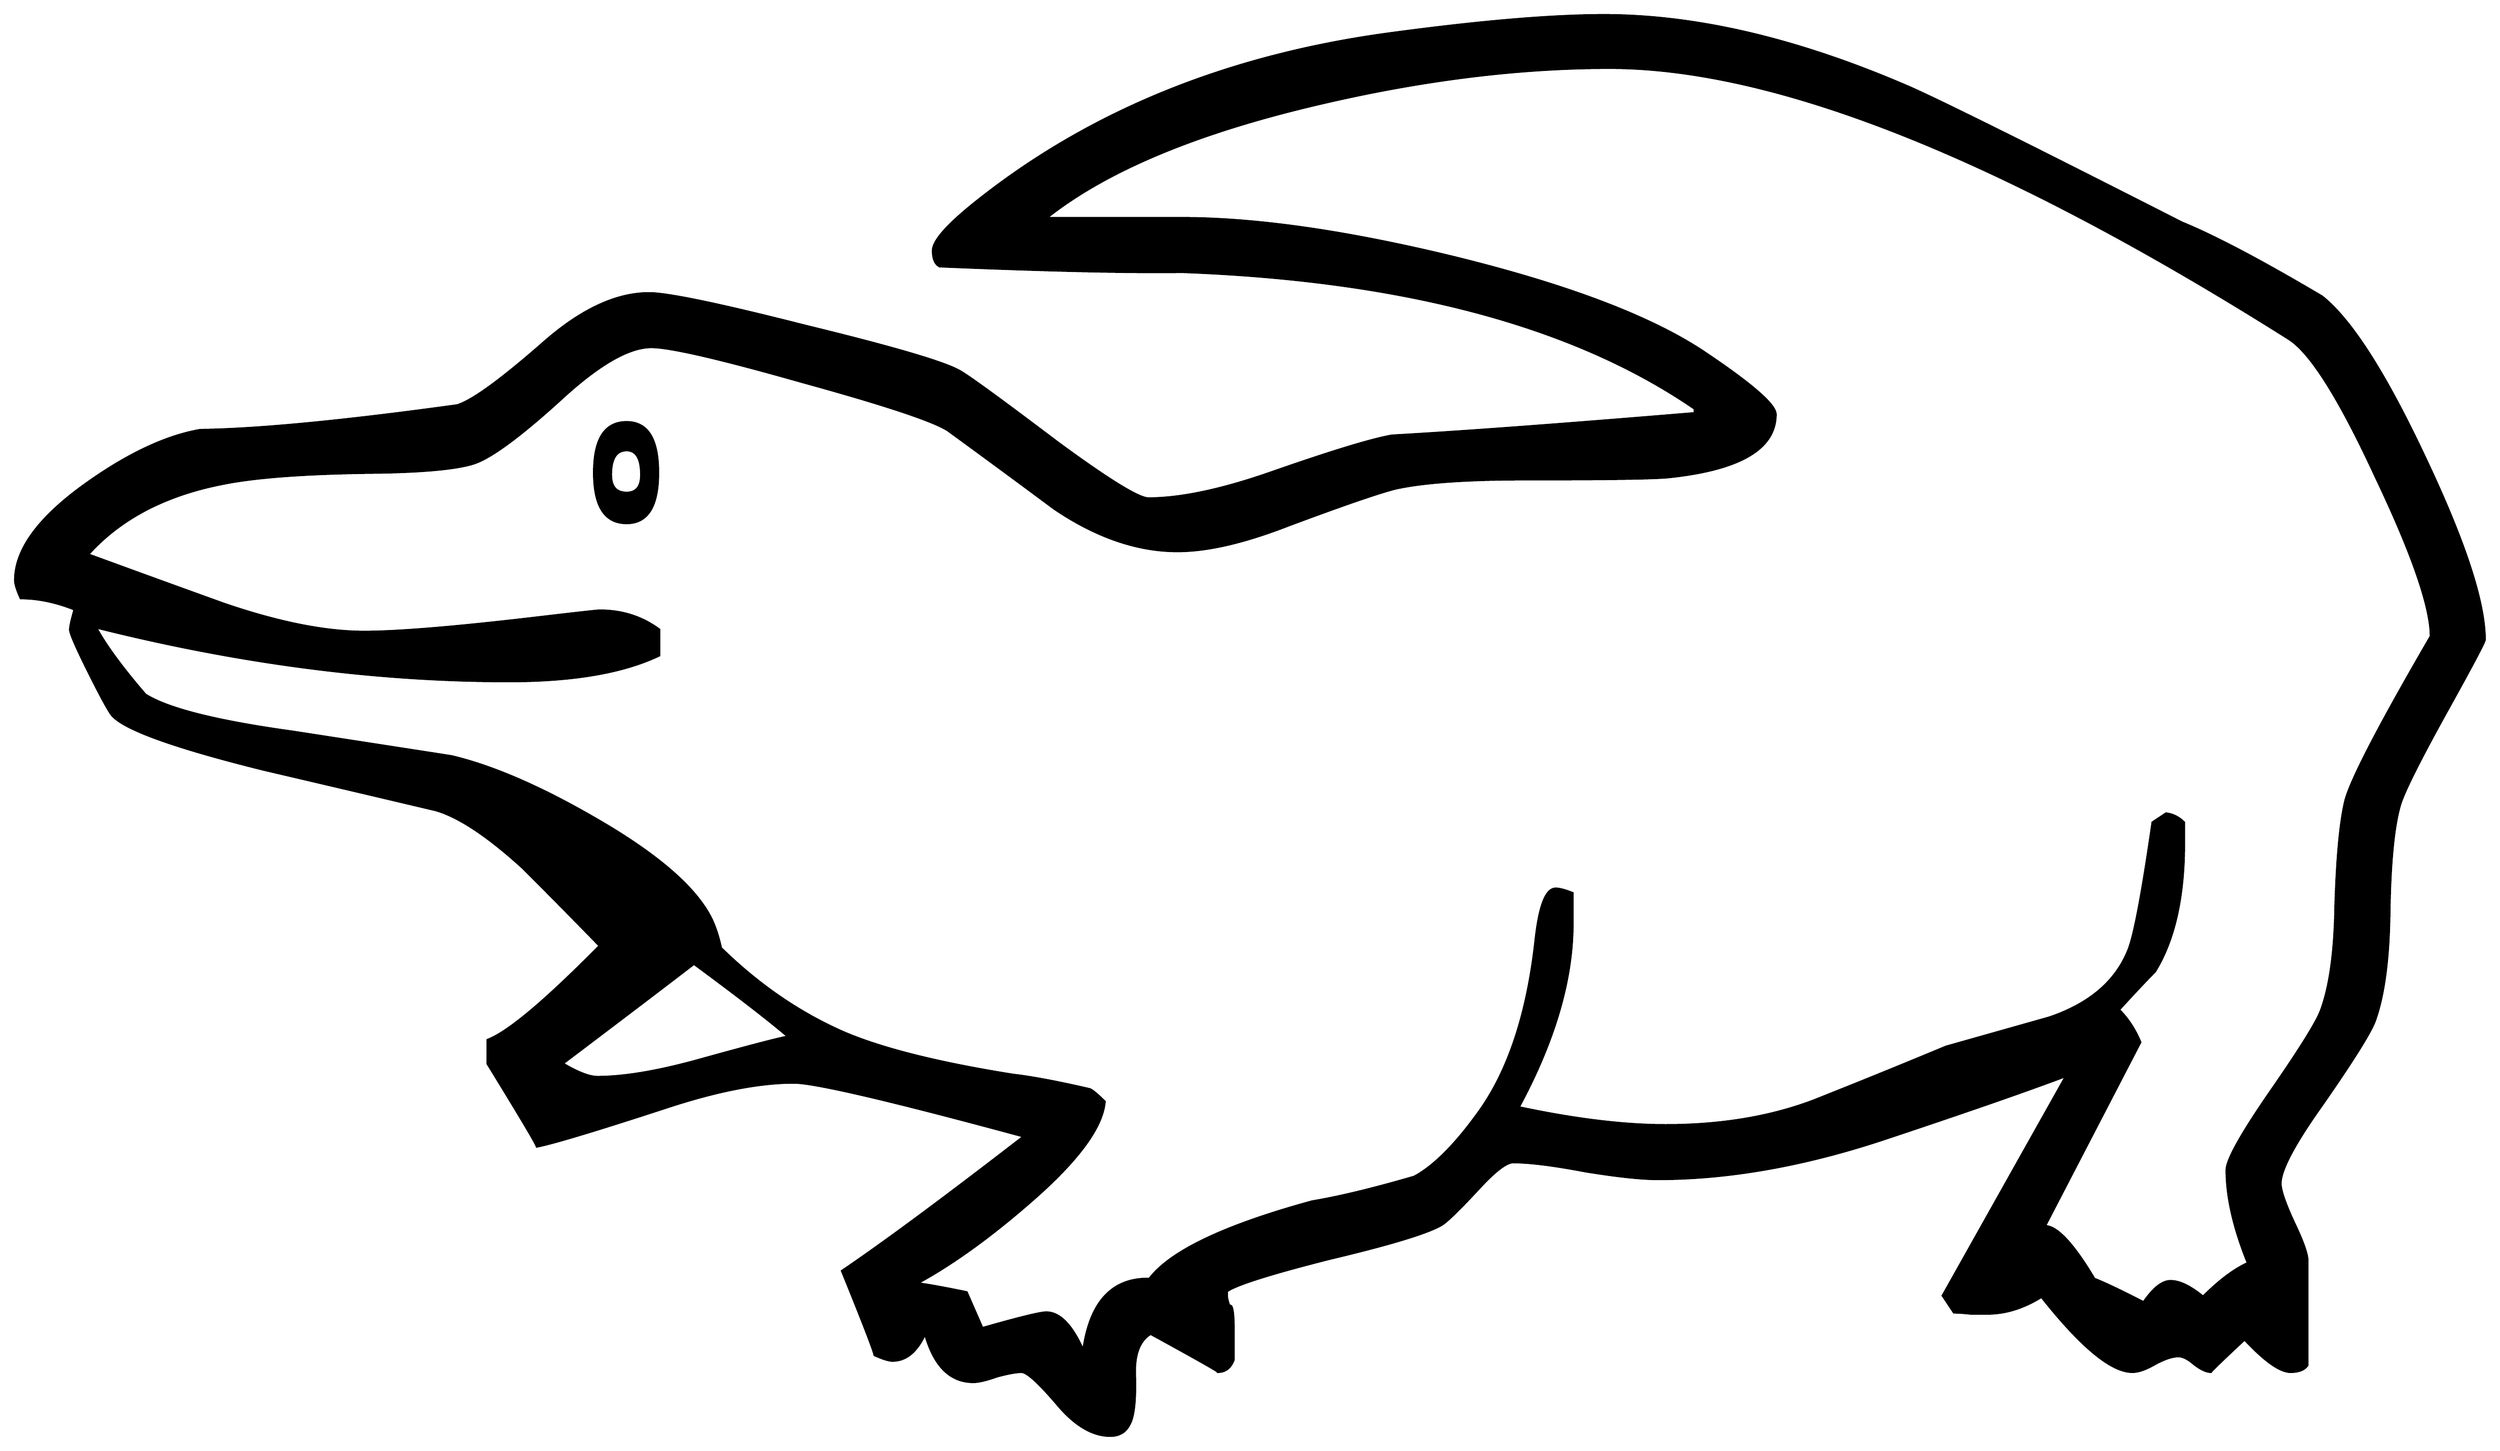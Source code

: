 


\begin{tikzpicture}[y=0.80pt, x=0.80pt, yscale=-1.0, xscale=1.0, inner sep=0pt, outer sep=0pt]
\begin{scope}[shift={(100.0,1588.0)},nonzero rule]
  \path[draw=.,fill=.,line width=1.600pt] (2283.0,-541.0) ..
    controls (2283.0,-539.0) and (2271.333,-517.0) ..
    (2248.0,-475.0) .. controls (2223.333,-430.333) and
    (2209.667,-402.667) .. (2207.0,-392.0) .. controls
    (2201.667,-372.667) and (2198.667,-340.667) .. (2198.0,-296.0) ..
    controls (2197.333,-254.667) and (2193.0,-223.0) ..
    (2185.0,-201.0) .. controls (2181.0,-190.333) and
    (2165.333,-165.333) .. (2138.0,-126.0) .. controls
    (2113.333,-91.333) and (2101.0,-68.0) .. (2101.0,-56.0) ..
    controls (2101.0,-50.0) and (2105.0,-38.333) .. (2113.0,-21.0)
    .. controls (2121.0,-4.333) and (2125.0,7.0) .. (2125.0,13.0)
    -- (2125.0,106.0) .. controls (2122.333,110.0) and
    (2117.333,112.0) .. (2110.0,112.0) .. controls (2100.667,112.0)
    and (2087.0,102.333) .. (2069.0,83.0) .. controls
    (2048.333,102.333) and (2038.333,112.0) .. (2039.0,112.0) ..
    controls (2035.0,112.0) and (2030.0,109.667) .. (2024.0,105.0)
    .. controls (2018.667,100.333) and (2014.0,98.0) ..
    (2010.0,98.0) .. controls (2004.667,98.0) and (1997.667,100.333)
    .. (1989.0,105.0) .. controls (1981.0,109.667) and
    (1974.333,112.0) .. (1969.0,112.0) .. controls (1950.333,112.0)
    and (1923.333,89.667) .. (1888.0,45.0) .. controls (1872.0,55.0)
    and (1856.0,60.0) .. (1840.0,60.0) .. controls (1836.667,60.0)
    and (1831.667,60.0) .. (1825.0,60.0) .. controls (1818.333,59.333)
    and (1813.333,59.0) .. (1810.0,59.0) -- (1800.0,44.0) --
    (1910.0,-152.0) .. controls (1874.667,-138.667) and
    (1821.0,-120.0) .. (1749.0,-96.0) .. controls (1677.0,-72.0)
    and (1609.333,-60.0) .. (1546.0,-60.0) .. controls
    (1531.333,-60.0) and (1509.667,-62.333) .. (1481.0,-67.0) ..
    controls (1453.0,-72.333) and (1431.667,-75.0) .. (1417.0,-75.0)
    .. controls (1411.0,-75.0) and (1400.667,-67.0) ..
    (1386.0,-51.0) .. controls (1368.667,-32.333) and (1357.667,-21.667)
    .. (1353.0,-19.0) .. controls (1340.333,-11.667) and
    (1307.333,-1.667) .. (1254.0,11.0) .. controls (1201.333,24.333) and
    (1170.667,34.0) .. (1162.0,40.0) -- (1162.0,45.0) .. controls
    (1162.0,46.333) and (1162.667,49.0) .. (1164.0,53.0) --
    (1165.0,53.0) .. controls (1167.0,53.0) and (1168.0,61.0) ..
    (1168.0,77.0) -- (1168.0,101.0) .. controls (1165.333,108.333)
    and (1160.667,112.0) .. (1154.0,112.0) .. controls
    (1155.333,112.0) and (1135.333,100.667) .. (1094.0,78.0) ..
    controls (1084.0,84.0) and (1079.333,96.333) .. (1080.0,115.0)
    .. controls (1080.667,137.667) and (1079.0,152.333) ..
    (1075.0,159.0) .. controls (1071.667,165.667) and (1066.0,169.0)
    .. (1058.0,169.0) .. controls (1042.0,169.0) and
    (1026.0,159.333) .. (1010.0,140.0) .. controls (994.0,121.333)
    and (983.667,112.0) .. (979.0,112.0) .. controls (974.333,112.0)
    and (967.0,113.333) .. (957.0,116.0) .. controls (947.667,119.333)
    and (940.667,121.0) .. (936.0,121.0) .. controls (915.333,121.0)
    and (901.0,106.667) .. (893.0,78.0) .. controls (885.667,94.0)
    and (876.0,102.0) .. (864.0,102.0) .. controls (860.667,102.0)
    and (855.333,100.333) .. (848.0,97.0) .. controls (847.333,93.0)
    and (837.667,68.0) .. (819.0,22.0) .. controls (856.333,-3.333)
    and (910.333,-43.333) .. (981.0,-98.0) .. controls
    (863.0,-130.0) and (794.667,-146.0) .. (776.0,-146.0) ..
    controls (744.667,-146.0) and (706.0,-138.333) .. (660.0,-123.0)
    .. controls (598.667,-103.0) and (561.0,-91.667) ..
    (547.0,-89.0) .. controls (546.333,-91.667) and (531.667,-116.333)
    .. (503.0,-163.0) -- (503.0,-184.0) .. controls
    (521.0,-190.667) and (554.333,-218.667) .. (603.0,-268.0) ..
    controls (580.333,-291.333) and (557.667,-314.333) .. (535.0,-337.0)
    .. controls (503.667,-365.667) and (477.667,-383.0) ..
    (457.0,-389.0) .. controls (406.333,-401.0) and (355.333,-413.0)
    .. (304.0,-425.0) .. controls (226.0,-444.333) and
    (181.0,-460.333) .. (169.0,-473.0) .. controls (166.333,-475.667)
    and (159.333,-488.333) .. (148.0,-511.0) .. controls
    (136.667,-533.667) and (131.0,-546.667) .. (131.0,-550.0) ..
    controls (131.0,-552.667) and (132.333,-558.667) .. (135.0,-568.0)
    .. controls (118.333,-574.667) and (102.333,-578.0) ..
    (87.0,-578.0) .. controls (83.667,-585.333) and (82.0,-590.667) ..
    (82.0,-594.0) .. controls (82.0,-621.333) and (103.0,-650.0)
    .. (145.0,-680.0) .. controls (182.333,-706.667) and
    (216.333,-722.667) .. (247.0,-728.0) .. controls (298.333,-728.667)
    and (374.667,-736.0) .. (476.0,-750.0) .. controls
    (489.333,-754.0) and (515.0,-772.667) .. (553.0,-806.0) ..
    controls (586.333,-835.333) and (617.667,-850.0) .. (647.0,-850.0)
    .. controls (663.667,-850.0) and (710.0,-840.333) ..
    (786.0,-821.0) .. controls (862.667,-802.333) and (908.333,-789.0)
    .. (923.0,-781.0) .. controls (929.667,-777.667) and
    (959.0,-756.333) .. (1011.0,-717.0) .. controls
    (1056.333,-683.667) and (1083.333,-667.0) .. (1092.0,-667.0) ..
    controls (1120.667,-667.0) and (1157.0,-674.667) ..
    (1201.0,-690.0) .. controls (1254.333,-708.667) and
    (1290.333,-719.667) .. (1309.0,-723.0) .. controls
    (1369.0,-726.333) and (1459.0,-733.0) .. (1579.0,-743.0) --
    (1579.0,-747.0) .. controls (1471.667,-821.0) and
    (1319.333,-861.667) .. (1122.0,-869.0) .. controls
    (1074.0,-868.333) and (1002.0,-870.0) .. (906.0,-874.0) ..
    controls (902.0,-876.0) and (900.0,-880.667) .. (900.0,-888.0)
    .. controls (900.0,-896.667) and (913.0,-911.333) ..
    (939.0,-932.0) .. controls (1040.333,-1012.667) and
    (1163.667,-1062.667) .. (1309.0,-1082.0) .. controls
    (1388.333,-1092.667) and (1451.333,-1098.0) .. (1498.0,-1098.0) ..
    controls (1579.333,-1098.0) and (1668.333,-1077.333) ..
    (1765.0,-1036.0) .. controls (1787.667,-1026.667) and
    (1870.333,-985.667) .. (2013.0,-913.0) .. controls
    (2042.333,-901.0) and (2084.0,-879.0) .. (2138.0,-847.0) ..
    controls (2164.0,-826.333) and (2194.667,-778.333) ..
    (2230.0,-703.0) .. controls (2265.333,-628.333) and
    (2283.0,-574.333) .. (2283.0,-541.0) -- cycle(2235.0,-544.0)
    .. controls (2235.0,-570.0) and (2218.667,-617.333) ..
    (2186.0,-686.0) .. controls (2154.0,-755.333) and
    (2128.333,-796.333) .. (2109.0,-809.0) .. controls
    (1853.667,-970.333) and (1651.667,-1051.0) .. (1503.0,-1051.0) ..
    controls (1421.0,-1051.0) and (1333.667,-1040.0) ..
    (1241.0,-1018.0) .. controls (1133.667,-992.667) and
    (1053.667,-959.0) .. (1001.0,-917.0) -- (1122.0,-917.0) ..
    controls (1187.333,-917.0) and (1267.0,-905.667) ..
    (1361.0,-883.0) .. controls (1462.333,-858.333) and
    (1537.0,-830.333) .. (1585.0,-799.0) .. controls
    (1629.0,-769.667) and (1651.0,-750.667) .. (1651.0,-742.0) ..
    controls (1651.0,-711.333) and (1619.333,-692.667) ..
    (1556.0,-686.0) .. controls (1544.0,-684.667) and
    (1501.0,-684.0) .. (1427.0,-684.0) .. controls
    (1375.667,-684.0) and (1337.667,-681.333) .. (1313.0,-676.0) ..
    controls (1299.0,-672.667) and (1267.0,-661.667) ..
    (1217.0,-643.0) .. controls (1177.667,-627.667) and
    (1144.667,-620.0) .. (1118.0,-620.0) .. controls
    (1082.0,-620.0) and (1045.333,-632.667) .. (1008.0,-658.0) ..
    controls (976.667,-681.333) and (945.0,-704.667) .. (913.0,-728.0)
    .. controls (899.0,-736.667) and (855.667,-751.0) ..
    (783.0,-771.0) .. controls (710.333,-791.667) and (665.667,-802.0)
    .. (649.0,-802.0) .. controls (629.0,-802.0) and
    (602.333,-786.667) .. (569.0,-756.0) .. controls (531.667,-722.0)
    and (505.333,-702.667) .. (490.0,-698.0) .. controls
    (474.667,-693.333) and (446.333,-690.667) .. (405.0,-690.0) ..
    controls (342.333,-689.333) and (296.333,-686.0) .. (267.0,-680.0)
    .. controls (215.667,-670.0) and (175.667,-649.0) ..
    (147.0,-617.0) .. controls (187.0,-602.333) and (227.333,-587.667)
    .. (268.0,-573.0) .. controls (316.667,-556.333) and
    (358.333,-548.0) .. (393.0,-548.0) .. controls (423.667,-548.0)
    and (475.667,-552.333) .. (549.0,-561.0) .. controls
    (583.0,-565.0) and (601.0,-567.0) .. (603.0,-567.0) ..
    controls (623.0,-567.0) and (640.667,-561.333) .. (656.0,-550.0)
    -- (656.0,-527.0) .. controls (624.0,-511.667) and
    (579.333,-504.0) .. (522.0,-504.0) .. controls (404.0,-504.0)
    and (281.333,-520.0) .. (154.0,-552.0) .. controls
    (162.667,-536.0) and (177.333,-516.0) .. (198.0,-492.0) ..
    controls (218.0,-479.333) and (261.667,-468.333) .. (329.0,-459.0)
    .. controls (419.667,-445.0) and (467.0,-437.667) ..
    (471.0,-437.0) .. controls (507.667,-428.333) and (550.667,-409.667)
    .. (600.0,-381.0) .. controls (655.333,-349.0) and
    (689.667,-319.0) .. (703.0,-291.0) .. controls (706.333,-283.667)
    and (709.0,-275.333) .. (711.0,-266.0) .. controls
    (744.333,-233.333) and (780.667,-208.333) .. (820.0,-191.0) ..
    controls (854.0,-176.333) and (904.333,-163.667) .. (971.0,-153.0)
    .. controls (988.333,-151.0) and (1011.333,-146.667) ..
    (1040.0,-140.0) .. controls (1042.667,-138.667) and
    (1047.0,-135.0) .. (1053.0,-129.0) .. controls
    (1051.0,-105.667) and (1028.333,-75.333) .. (985.0,-38.0) ..
    controls (949.667,-7.333) and (916.667,16.333) .. (886.0,33.0) ..
    controls (896.0,34.333) and (910.667,37.0) .. (930.0,41.0) --
    (944.0,73.0) .. controls (976.667,63.667) and (995.667,59.0) ..
    (1001.0,59.0) .. controls (1013.0,59.0) and (1024.0,70.333) ..
    (1034.0,93.0) .. controls (1040.0,49.667) and (1059.667,28.333) ..
    (1093.0,29.0) .. controls (1111.667,4.333) and (1160.0,-18.667) ..
    (1238.0,-40.0) .. controls (1262.0,-44.0) and (1292.333,-51.333)
    .. (1329.0,-62.0) .. controls (1346.333,-71.333) and
    (1365.333,-90.333) .. (1386.0,-119.0) .. controls
    (1412.667,-155.667) and (1429.667,-206.667) .. (1437.0,-272.0) ..
    controls (1440.333,-303.333) and (1446.333,-319.0) ..
    (1455.0,-319.0) .. controls (1458.333,-319.0) and
    (1463.333,-317.667) .. (1470.0,-315.0) -- (1470.0,-288.0) ..
    controls (1470.0,-238.0) and (1454.0,-183.333) ..
    (1422.0,-124.0) .. controls (1472.0,-113.333) and
    (1515.667,-108.0) .. (1553.0,-108.0) .. controls
    (1602.333,-108.0) and (1646.333,-115.333) .. (1685.0,-130.0) ..
    controls (1723.667,-145.333) and (1763.0,-161.333) ..
    (1803.0,-178.0) .. controls (1833.667,-186.667) and
    (1864.333,-195.333) .. (1895.0,-204.0) .. controls
    (1930.333,-216.0) and (1953.667,-235.667) .. (1965.0,-263.0) ..
    controls (1970.333,-275.0) and (1977.667,-313.333) ..
    (1987.0,-378.0) -- (1999.0,-386.0) .. controls
    (2005.0,-385.333) and (2010.333,-382.667) .. (2015.0,-378.0) --
    (2015.0,-360.0) .. controls (2015.0,-311.333) and
    (2006.333,-273.0) .. (1989.0,-245.0) .. controls
    (1981.667,-237.667) and (1971.0,-226.333) .. (1957.0,-211.0) ..
    controls (1965.0,-203.0) and (1971.333,-193.333) ..
    (1976.0,-182.0) -- (1891.0,-18.0) .. controls (1901.667,-18.0)
    and (1916.333,-2.333) .. (1935.0,29.0) .. controls (1945.0,33.0)
    and (1959.667,40.0) .. (1979.0,50.0) .. controls (1987.667,37.333)
    and (1995.667,31.0) .. (2003.0,31.0) .. controls (2011.0,31.0)
    and (2020.667,35.667) .. (2032.0,45.0) .. controls (2046.667,30.333)
    and (2060.0,20.333) .. (2072.0,15.0) .. controls
    (2059.333,-16.333) and (2053.0,-44.0) .. (2053.0,-68.0) ..
    controls (2053.0,-76.667) and (2065.333,-99.0) ..
    (2090.0,-135.0) .. controls (2117.333,-174.333) and
    (2133.0,-199.333) .. (2137.0,-210.0) .. controls
    (2145.0,-231.333) and (2149.333,-262.333) .. (2150.0,-303.0) ..
    controls (2151.333,-347.667) and (2154.333,-379.333) ..
    (2159.0,-398.0) .. controls (2164.333,-417.333) and
    (2189.667,-466.0) .. (2235.0,-544.0) -- cycle(771.0,-187.0) ..
    controls (753.0,-202.333) and (725.0,-224.0) .. (687.0,-252.0)
    .. controls (661.0,-232.0) and (622.0,-202.333) ..
    (570.0,-163.0) .. controls (583.333,-155.0) and (593.667,-151.0)
    .. (601.0,-151.0) .. controls (623.667,-151.0) and
    (652.333,-155.667) .. (687.0,-165.0) .. controls (735.0,-178.333)
    and (763.0,-185.667) .. (771.0,-187.0) -- cycle(655.0,-690.0)
    .. controls (655.0,-660.0) and (645.667,-645.0) ..
    (627.0,-645.0) .. controls (607.667,-645.0) and (598.0,-660.0)
    .. (598.0,-690.0) .. controls (598.0,-720.0) and
    (607.667,-735.0) .. (627.0,-735.0) .. controls (645.667,-735.0)
    and (655.0,-720.0) .. (655.0,-690.0) -- cycle(640.0,-688.0)
    .. controls (640.0,-702.667) and (635.667,-710.0) ..
    (627.0,-710.0) .. controls (617.667,-710.0) and (613.0,-702.667)
    .. (613.0,-688.0) .. controls (613.0,-677.333) and
    (617.667,-672.0) .. (627.0,-672.0) .. controls (635.667,-672.0)
    and (640.0,-677.333) .. (640.0,-688.0) -- cycle;
\end{scope}

\end{tikzpicture}

